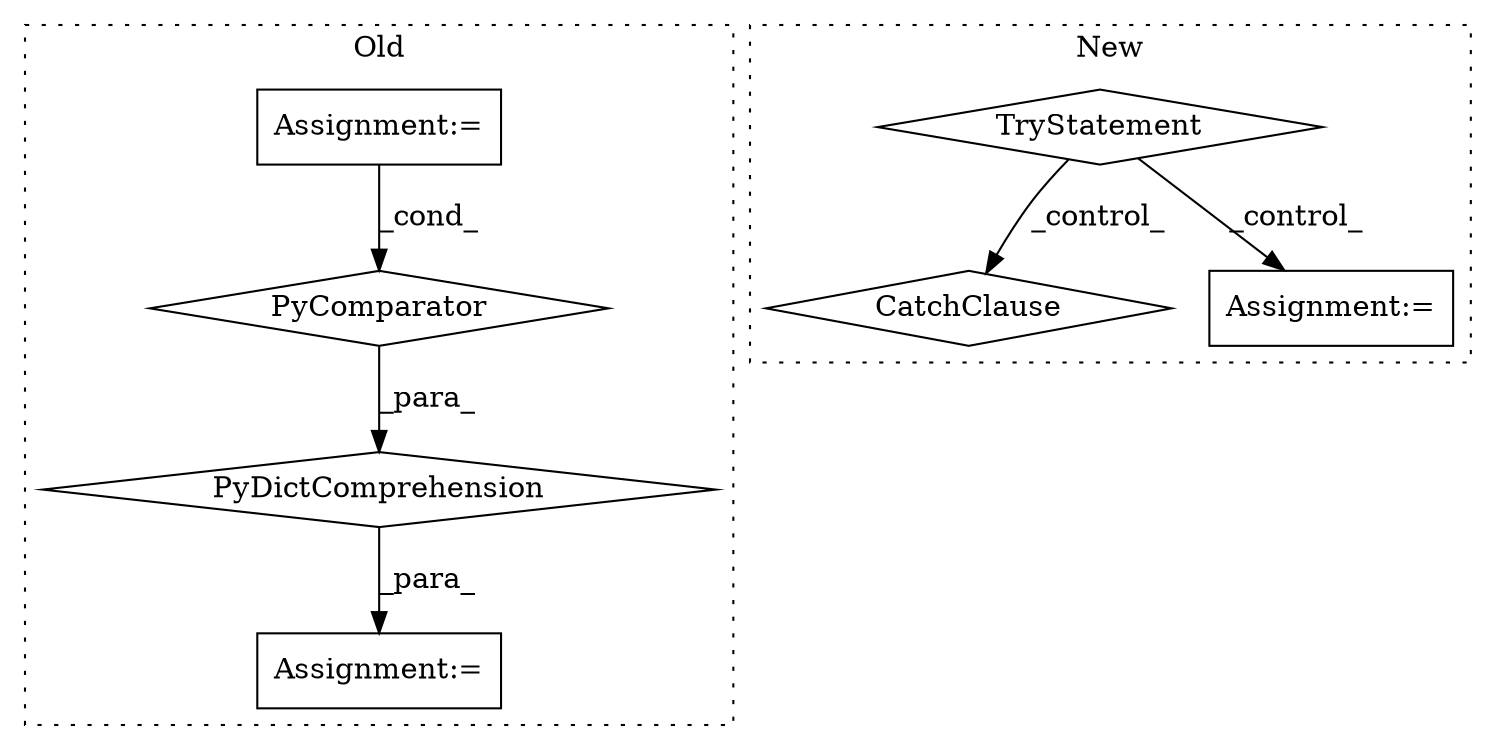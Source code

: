digraph G {
subgraph cluster0 {
1 [label="PyDictComprehension" a="110" s="1725" l="127" shape="diamond"];
4 [label="Assignment:=" a="7" s="1805" l="39" shape="box"];
5 [label="PyComparator" a="113" s="1805" l="39" shape="diamond"];
6 [label="Assignment:=" a="7" s="1696" l="1" shape="box"];
label = "Old";
style="dotted";
}
subgraph cluster1 {
2 [label="CatchClause" a="12" s="1906,1930" l="11,2" shape="diamond"];
3 [label="TryStatement" a="54" s="1826" l="4" shape="diamond"];
7 [label="Assignment:=" a="7" s="1841" l="1" shape="box"];
label = "New";
style="dotted";
}
1 -> 6 [label="_para_"];
3 -> 7 [label="_control_"];
3 -> 2 [label="_control_"];
4 -> 5 [label="_cond_"];
5 -> 1 [label="_para_"];
}